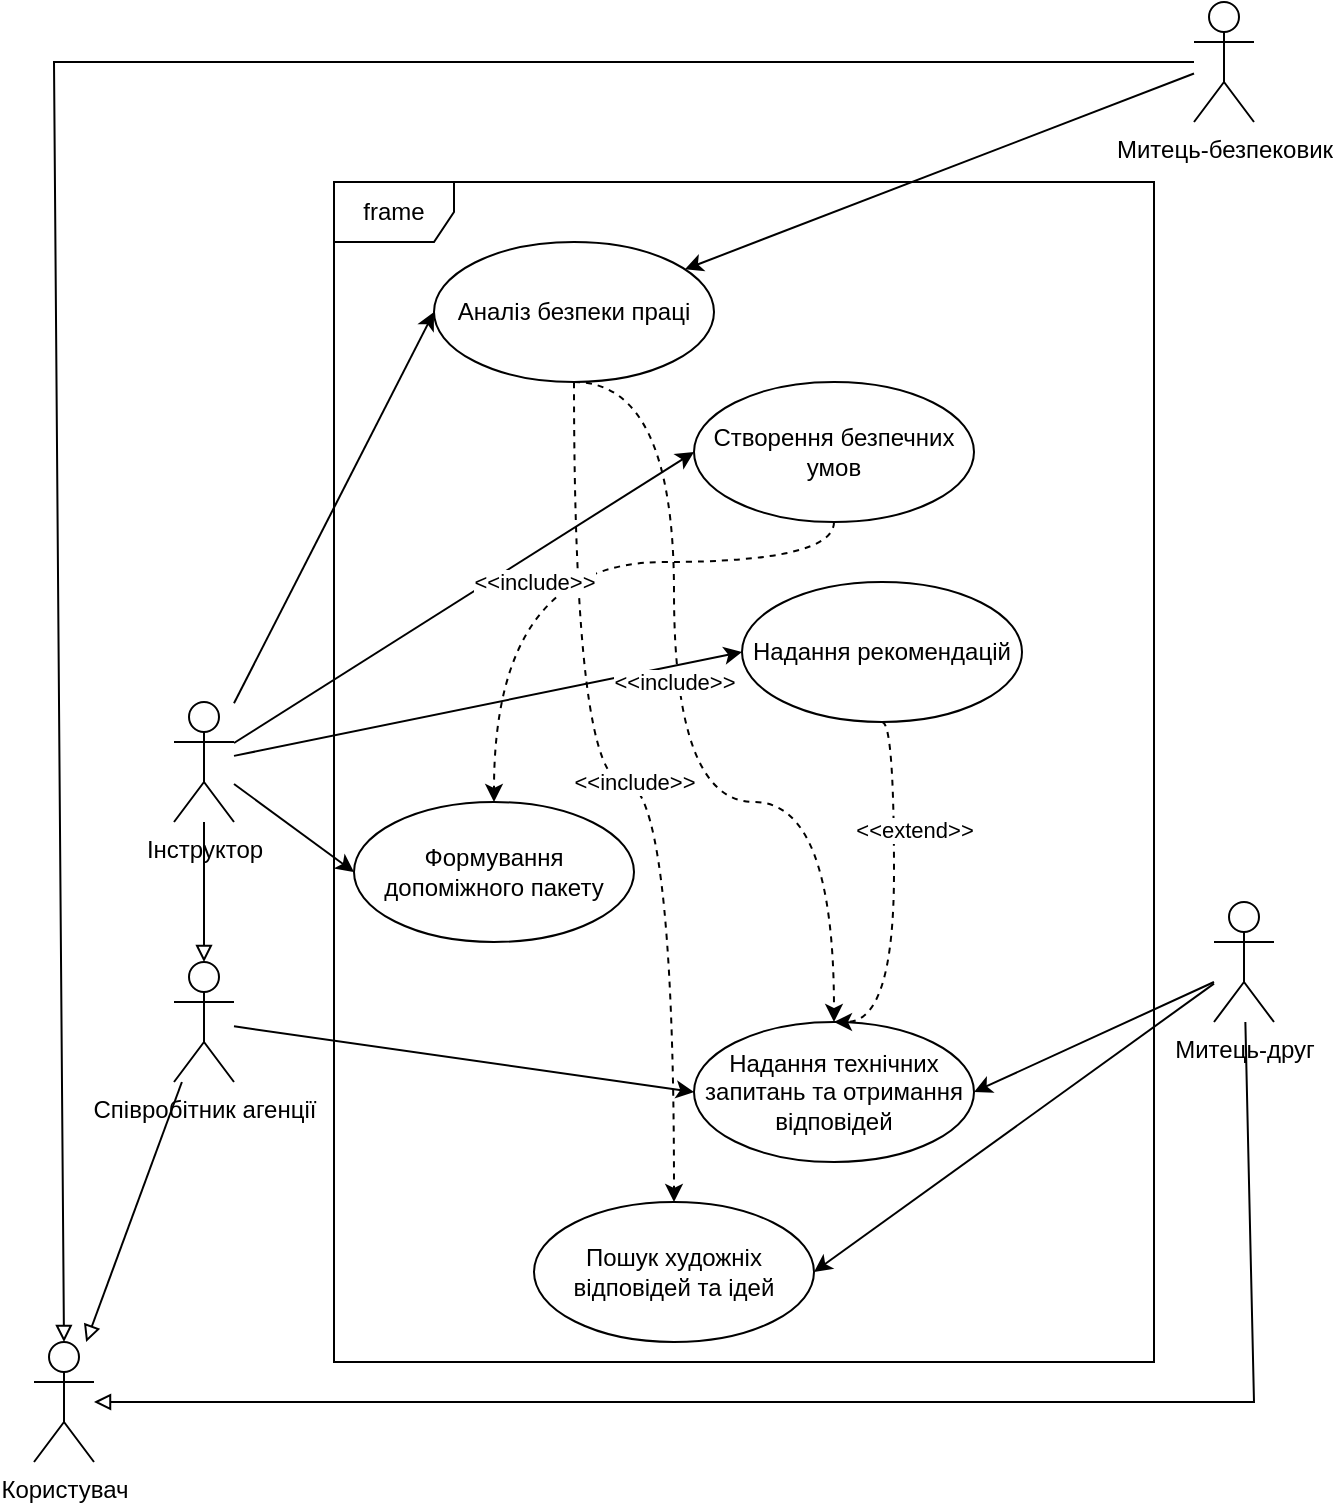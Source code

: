 <mxfile version="21.7.5" type="github">
  <diagram name="Сторінка-1" id="Gw1bhCmw476oVBOJKpMm">
    <mxGraphModel dx="987" dy="1117" grid="1" gridSize="10" guides="1" tooltips="1" connect="1" arrows="1" fold="1" page="1" pageScale="1" pageWidth="827" pageHeight="1169" math="0" shadow="0">
      <root>
        <mxCell id="0" />
        <mxCell id="1" parent="0" />
        <mxCell id="zaFcXTwMFuQ1EMOfRSc--1" value="frame" style="shape=umlFrame;whiteSpace=wrap;html=1;" parent="1" vertex="1">
          <mxGeometry x="210" y="150" width="410" height="590" as="geometry" />
        </mxCell>
        <mxCell id="zaFcXTwMFuQ1EMOfRSc--4" value="Співробітник агенції" style="shape=umlActor;verticalLabelPosition=bottom;verticalAlign=top;html=1;" parent="1" vertex="1">
          <mxGeometry x="130" y="540" width="30" height="60" as="geometry" />
        </mxCell>
        <mxCell id="zaFcXTwMFuQ1EMOfRSc--5" value="Аналіз безпеки праці" style="ellipse;whiteSpace=wrap;html=1;" parent="1" vertex="1">
          <mxGeometry x="260" y="180" width="140" height="70" as="geometry" />
        </mxCell>
        <mxCell id="zaFcXTwMFuQ1EMOfRSc--6" value=" Створення безпечних умов" style="ellipse;whiteSpace=wrap;html=1;" parent="1" vertex="1">
          <mxGeometry x="390" y="250" width="140" height="70" as="geometry" />
        </mxCell>
        <mxCell id="zaFcXTwMFuQ1EMOfRSc--7" value="Митець-безпековик" style="shape=umlActor;verticalLabelPosition=bottom;verticalAlign=top;html=1;" parent="1" vertex="1">
          <mxGeometry x="640" y="60" width="30" height="60" as="geometry" />
        </mxCell>
        <mxCell id="zaFcXTwMFuQ1EMOfRSc--9" value="Інструктор" style="shape=umlActor;verticalLabelPosition=bottom;verticalAlign=top;html=1;" parent="1" vertex="1">
          <mxGeometry x="130" y="410" width="30" height="60" as="geometry" />
        </mxCell>
        <mxCell id="zaFcXTwMFuQ1EMOfRSc--11" value="Надання рекомендацій" style="ellipse;whiteSpace=wrap;html=1;" parent="1" vertex="1">
          <mxGeometry x="414" y="350" width="140" height="70" as="geometry" />
        </mxCell>
        <mxCell id="zaFcXTwMFuQ1EMOfRSc--12" value="Формування допоміжного пакету" style="ellipse;whiteSpace=wrap;html=1;" parent="1" vertex="1">
          <mxGeometry x="220" y="460" width="140" height="70" as="geometry" />
        </mxCell>
        <mxCell id="zaFcXTwMFuQ1EMOfRSc--13" value="Надання технічних запитань та отримання відповідей" style="ellipse;whiteSpace=wrap;html=1;" parent="1" vertex="1">
          <mxGeometry x="390" y="570" width="140" height="70" as="geometry" />
        </mxCell>
        <mxCell id="zaFcXTwMFuQ1EMOfRSc--14" value="Пошук художніх відповідей та ідей" style="ellipse;whiteSpace=wrap;html=1;" parent="1" vertex="1">
          <mxGeometry x="310" y="660" width="140" height="70" as="geometry" />
        </mxCell>
        <mxCell id="zaFcXTwMFuQ1EMOfRSc--18" value="Митець-друг" style="shape=umlActor;verticalLabelPosition=bottom;verticalAlign=top;html=1;" parent="1" vertex="1">
          <mxGeometry x="650" y="510" width="30" height="60" as="geometry" />
        </mxCell>
        <mxCell id="zaFcXTwMFuQ1EMOfRSc--21" value="" style="endArrow=classic;html=1;rounded=0;" parent="1" source="zaFcXTwMFuQ1EMOfRSc--7" target="zaFcXTwMFuQ1EMOfRSc--5" edge="1">
          <mxGeometry width="50" height="50" relative="1" as="geometry">
            <mxPoint x="390" y="480" as="sourcePoint" />
            <mxPoint x="440" y="430" as="targetPoint" />
          </mxGeometry>
        </mxCell>
        <mxCell id="zaFcXTwMFuQ1EMOfRSc--22" value="" style="endArrow=classic;html=1;rounded=0;entryX=0;entryY=0.5;entryDx=0;entryDy=0;" parent="1" source="zaFcXTwMFuQ1EMOfRSc--9" target="zaFcXTwMFuQ1EMOfRSc--5" edge="1">
          <mxGeometry width="50" height="50" relative="1" as="geometry">
            <mxPoint x="390" y="480" as="sourcePoint" />
            <mxPoint x="440" y="430" as="targetPoint" />
          </mxGeometry>
        </mxCell>
        <mxCell id="zaFcXTwMFuQ1EMOfRSc--23" value="" style="endArrow=classic;html=1;rounded=0;entryX=0;entryY=0.5;entryDx=0;entryDy=0;" parent="1" source="zaFcXTwMFuQ1EMOfRSc--9" target="zaFcXTwMFuQ1EMOfRSc--6" edge="1">
          <mxGeometry width="50" height="50" relative="1" as="geometry">
            <mxPoint x="390" y="480" as="sourcePoint" />
            <mxPoint x="440" y="430" as="targetPoint" />
          </mxGeometry>
        </mxCell>
        <mxCell id="zaFcXTwMFuQ1EMOfRSc--24" value="" style="endArrow=classic;html=1;rounded=0;entryX=0;entryY=0.5;entryDx=0;entryDy=0;" parent="1" source="zaFcXTwMFuQ1EMOfRSc--9" target="zaFcXTwMFuQ1EMOfRSc--11" edge="1">
          <mxGeometry width="50" height="50" relative="1" as="geometry">
            <mxPoint x="390" y="480" as="sourcePoint" />
            <mxPoint x="440" y="430" as="targetPoint" />
          </mxGeometry>
        </mxCell>
        <mxCell id="zaFcXTwMFuQ1EMOfRSc--25" value="" style="endArrow=classic;html=1;rounded=0;entryX=1;entryY=0.5;entryDx=0;entryDy=0;" parent="1" source="zaFcXTwMFuQ1EMOfRSc--18" target="zaFcXTwMFuQ1EMOfRSc--14" edge="1">
          <mxGeometry width="50" height="50" relative="1" as="geometry">
            <mxPoint x="610" y="550" as="sourcePoint" />
            <mxPoint x="440" y="430" as="targetPoint" />
          </mxGeometry>
        </mxCell>
        <mxCell id="zaFcXTwMFuQ1EMOfRSc--27" value="" style="endArrow=classic;html=1;rounded=0;entryX=1;entryY=0.5;entryDx=0;entryDy=0;" parent="1" target="zaFcXTwMFuQ1EMOfRSc--13" edge="1">
          <mxGeometry width="50" height="50" relative="1" as="geometry">
            <mxPoint x="650" y="550" as="sourcePoint" />
            <mxPoint x="440" y="430" as="targetPoint" />
          </mxGeometry>
        </mxCell>
        <mxCell id="zaFcXTwMFuQ1EMOfRSc--28" value="" style="endArrow=classic;html=1;rounded=0;entryX=0;entryY=0.5;entryDx=0;entryDy=0;" parent="1" source="zaFcXTwMFuQ1EMOfRSc--4" target="zaFcXTwMFuQ1EMOfRSc--13" edge="1">
          <mxGeometry width="50" height="50" relative="1" as="geometry">
            <mxPoint x="110" y="260" as="sourcePoint" />
            <mxPoint x="440" y="430" as="targetPoint" />
          </mxGeometry>
        </mxCell>
        <mxCell id="zaFcXTwMFuQ1EMOfRSc--29" value="" style="endArrow=classic;html=1;rounded=0;entryX=0;entryY=0.5;entryDx=0;entryDy=0;" parent="1" source="zaFcXTwMFuQ1EMOfRSc--9" target="zaFcXTwMFuQ1EMOfRSc--12" edge="1">
          <mxGeometry width="50" height="50" relative="1" as="geometry">
            <mxPoint x="80" y="320" as="sourcePoint" />
            <mxPoint x="410" y="430" as="targetPoint" />
          </mxGeometry>
        </mxCell>
        <mxCell id="zaFcXTwMFuQ1EMOfRSc--30" value="&amp;lt;&amp;lt;include&amp;gt;&amp;gt;" style="endArrow=classic;dashed=1;html=1;rounded=0;exitX=0.5;exitY=1;exitDx=0;exitDy=0;entryX=0.5;entryY=0;entryDx=0;entryDy=0;startArrow=none;startFill=0;endFill=1;edgeStyle=orthogonalEdgeStyle;curved=1;" parent="1" source="zaFcXTwMFuQ1EMOfRSc--5" target="zaFcXTwMFuQ1EMOfRSc--14" edge="1">
          <mxGeometry width="50" height="50" relative="1" as="geometry">
            <mxPoint x="300" y="290" as="sourcePoint" />
            <mxPoint x="350" y="240" as="targetPoint" />
            <Array as="points">
              <mxPoint x="330" y="450" />
              <mxPoint x="380" y="450" />
            </Array>
          </mxGeometry>
        </mxCell>
        <mxCell id="zaFcXTwMFuQ1EMOfRSc--31" value="&amp;lt;&amp;lt;include&amp;gt;&amp;gt;" style="endArrow=classic;dashed=1;html=1;rounded=0;exitX=0.5;exitY=1;exitDx=0;exitDy=0;entryX=0.5;entryY=0;entryDx=0;entryDy=0;startArrow=none;startFill=0;endFill=1;edgeStyle=orthogonalEdgeStyle;curved=1;" parent="1" source="zaFcXTwMFuQ1EMOfRSc--5" target="zaFcXTwMFuQ1EMOfRSc--13" edge="1">
          <mxGeometry x="-0.111" width="50" height="50" relative="1" as="geometry">
            <mxPoint x="340" y="260" as="sourcePoint" />
            <mxPoint x="390" y="670" as="targetPoint" />
            <Array as="points">
              <mxPoint x="380" y="250" />
              <mxPoint x="380" y="460" />
              <mxPoint x="460" y="460" />
            </Array>
            <mxPoint as="offset" />
          </mxGeometry>
        </mxCell>
        <mxCell id="zaFcXTwMFuQ1EMOfRSc--32" value="&amp;lt;&amp;lt;include&amp;gt;&amp;gt;" style="endArrow=classic;dashed=1;html=1;rounded=0;exitX=0.5;exitY=1;exitDx=0;exitDy=0;entryX=0.5;entryY=0;entryDx=0;entryDy=0;startArrow=none;startFill=0;endFill=1;edgeStyle=orthogonalEdgeStyle;curved=1;" parent="1" source="zaFcXTwMFuQ1EMOfRSc--6" target="zaFcXTwMFuQ1EMOfRSc--12" edge="1">
          <mxGeometry x="0.097" y="10" width="50" height="50" relative="1" as="geometry">
            <mxPoint x="340" y="260" as="sourcePoint" />
            <mxPoint x="470" y="580" as="targetPoint" />
            <Array as="points">
              <mxPoint x="460" y="340" />
              <mxPoint x="290" y="340" />
            </Array>
            <mxPoint as="offset" />
          </mxGeometry>
        </mxCell>
        <mxCell id="zaFcXTwMFuQ1EMOfRSc--33" value="&amp;lt;&amp;lt;extend&amp;gt;&amp;gt;" style="endArrow=classic;dashed=1;html=1;rounded=0;exitX=0.5;exitY=1;exitDx=0;exitDy=0;entryX=0.5;entryY=0;entryDx=0;entryDy=0;startArrow=none;startFill=0;endFill=1;edgeStyle=orthogonalEdgeStyle;curved=1;" parent="1" source="zaFcXTwMFuQ1EMOfRSc--11" target="zaFcXTwMFuQ1EMOfRSc--13" edge="1">
          <mxGeometry x="-0.359" y="10" width="50" height="50" relative="1" as="geometry">
            <mxPoint x="490" y="10" as="sourcePoint" />
            <mxPoint x="320" y="150" as="targetPoint" />
            <Array as="points">
              <mxPoint x="490" y="420" />
              <mxPoint x="490" y="570" />
            </Array>
            <mxPoint as="offset" />
          </mxGeometry>
        </mxCell>
        <mxCell id="EzY_0bkgKiHBauUYZ8IB-1" value="Користувач" style="shape=umlActor;verticalLabelPosition=bottom;verticalAlign=top;html=1;" vertex="1" parent="1">
          <mxGeometry x="60" y="730" width="30" height="60" as="geometry" />
        </mxCell>
        <mxCell id="EzY_0bkgKiHBauUYZ8IB-3" value="" style="endArrow=block;html=1;rounded=0;endFill=0;" edge="1" parent="1" source="zaFcXTwMFuQ1EMOfRSc--9" target="zaFcXTwMFuQ1EMOfRSc--4">
          <mxGeometry width="50" height="50" relative="1" as="geometry">
            <mxPoint x="390" y="600" as="sourcePoint" />
            <mxPoint x="440" y="550" as="targetPoint" />
          </mxGeometry>
        </mxCell>
        <mxCell id="EzY_0bkgKiHBauUYZ8IB-5" value="" style="endArrow=block;html=1;rounded=0;endFill=0;" edge="1" parent="1" source="zaFcXTwMFuQ1EMOfRSc--4" target="EzY_0bkgKiHBauUYZ8IB-1">
          <mxGeometry width="50" height="50" relative="1" as="geometry">
            <mxPoint x="120" y="462" as="sourcePoint" />
            <mxPoint x="50" y="518" as="targetPoint" />
          </mxGeometry>
        </mxCell>
        <mxCell id="EzY_0bkgKiHBauUYZ8IB-6" value="" style="endArrow=block;html=1;rounded=0;endFill=0;" edge="1" parent="1" source="zaFcXTwMFuQ1EMOfRSc--18" target="EzY_0bkgKiHBauUYZ8IB-1">
          <mxGeometry width="50" height="50" relative="1" as="geometry">
            <mxPoint x="500" y="1040" as="sourcePoint" />
            <mxPoint x="130" y="760" as="targetPoint" />
            <Array as="points">
              <mxPoint x="670" y="760" />
            </Array>
          </mxGeometry>
        </mxCell>
        <mxCell id="EzY_0bkgKiHBauUYZ8IB-7" value="" style="endArrow=block;html=1;rounded=0;endFill=0;entryX=0.5;entryY=0;entryDx=0;entryDy=0;entryPerimeter=0;" edge="1" parent="1" source="zaFcXTwMFuQ1EMOfRSc--7" target="EzY_0bkgKiHBauUYZ8IB-1">
          <mxGeometry width="50" height="50" relative="1" as="geometry">
            <mxPoint x="540" y="80" as="sourcePoint" />
            <mxPoint x="100" y="770" as="targetPoint" />
            <Array as="points">
              <mxPoint x="70" y="90" />
            </Array>
          </mxGeometry>
        </mxCell>
      </root>
    </mxGraphModel>
  </diagram>
</mxfile>
